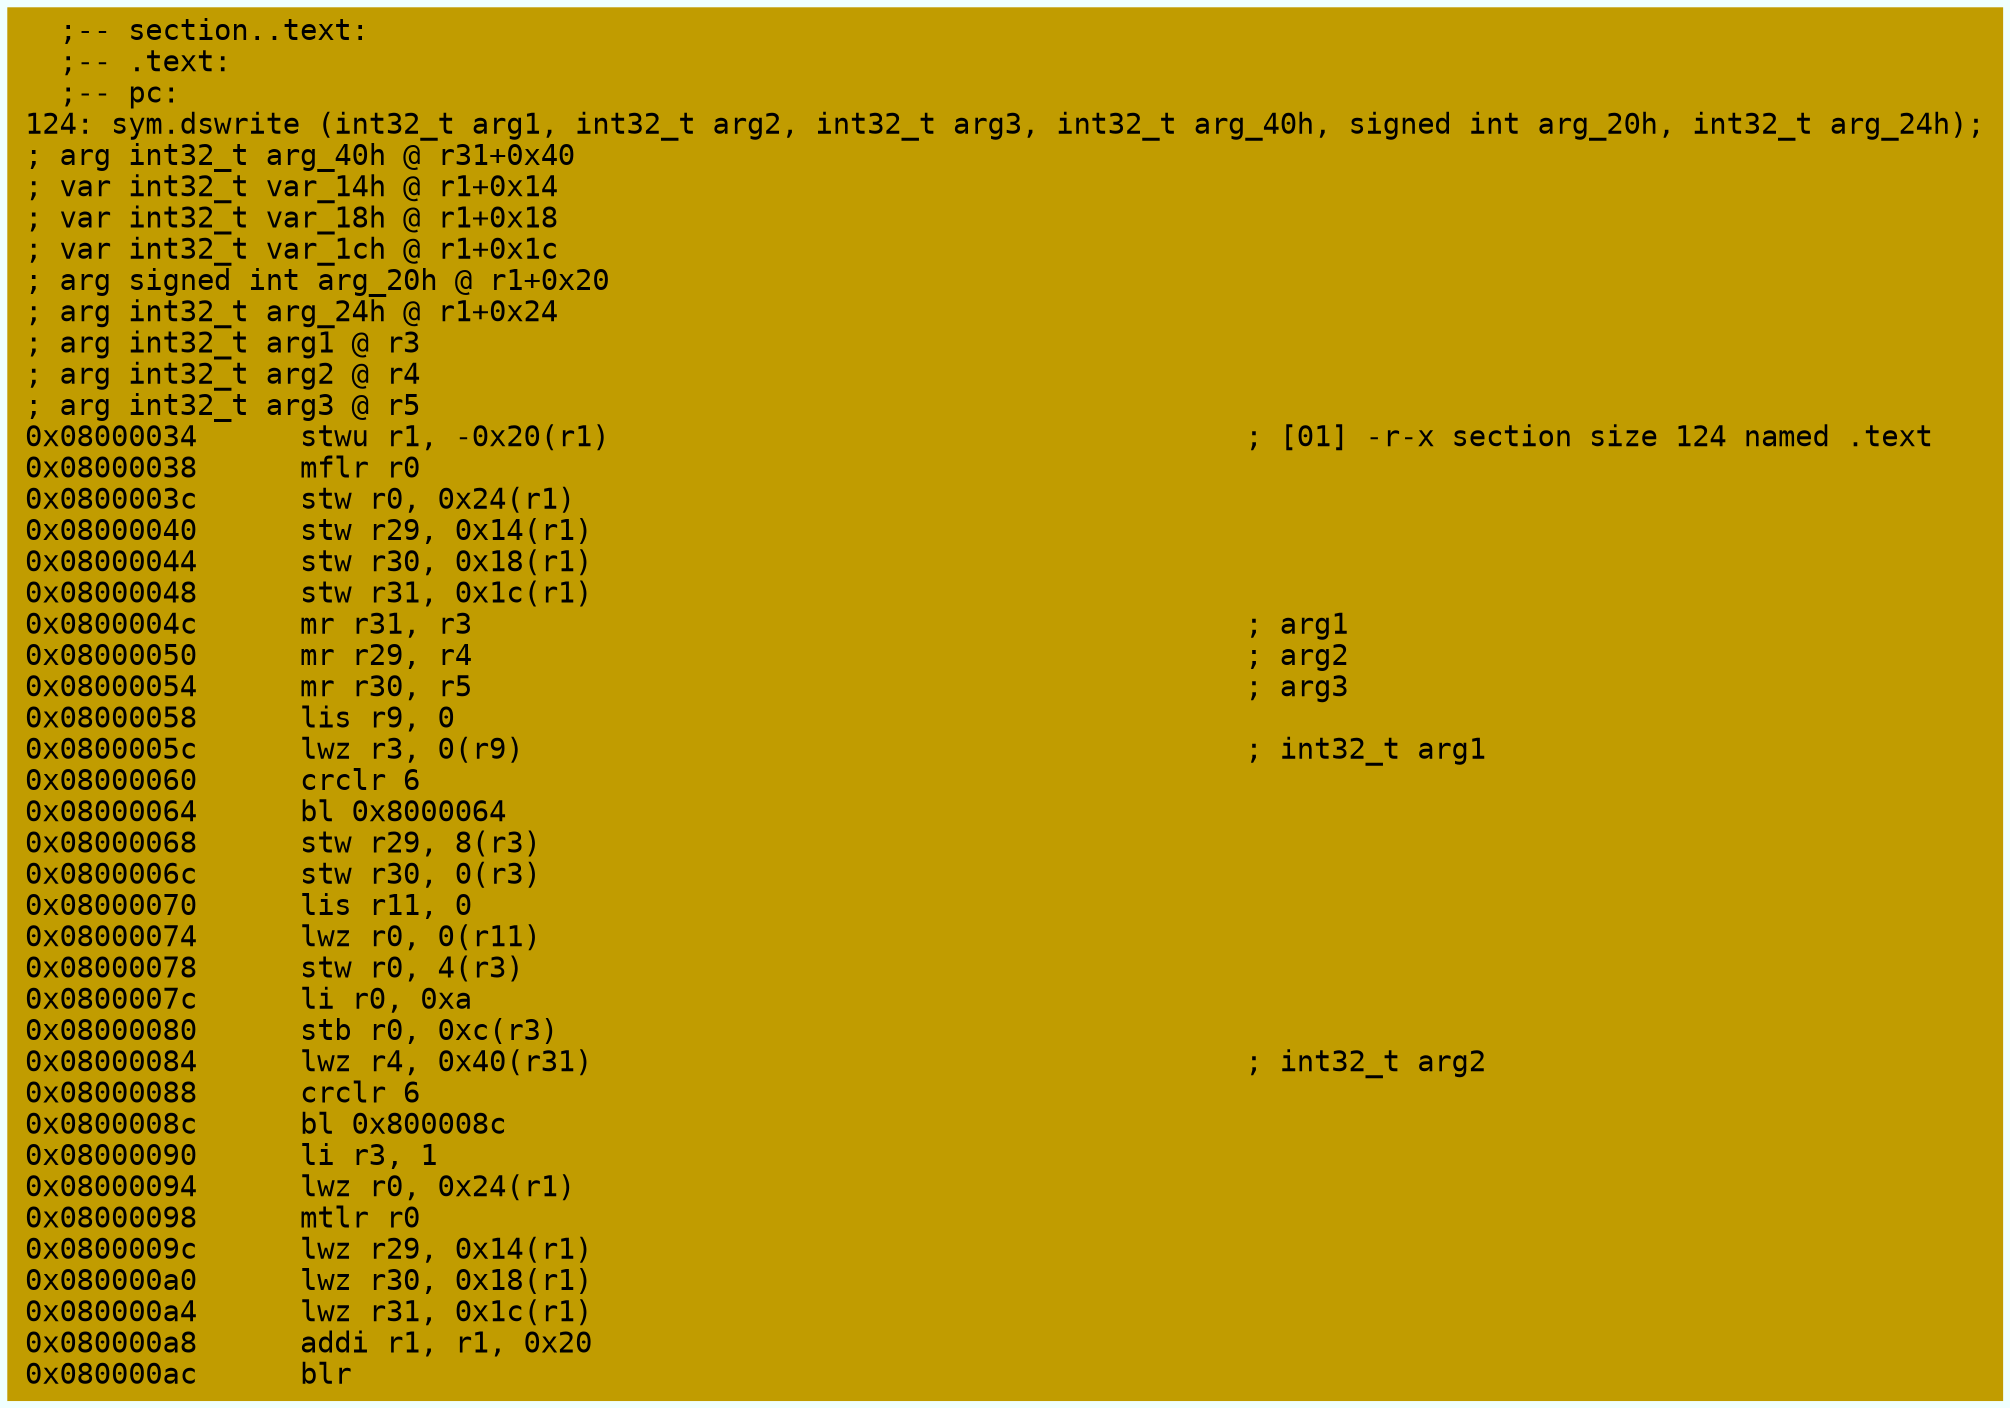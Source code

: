 digraph code {
	graph [bgcolor=azure fontsize=8 fontname="Courier" splines="ortho"];
	node [fillcolor=gray style=filled shape=box];
	edge [arrowhead="normal"];
	"0x08000034" [URL="sym.dswrite/0x08000034", fillcolor="#c19c00",color="#c19c00", fontname="Courier",label="  ;-- section..text:\l  ;-- .text:\l  ;-- pc:\l124: sym.dswrite (int32_t arg1, int32_t arg2, int32_t arg3, int32_t arg_40h, signed int arg_20h, int32_t arg_24h);\l; arg int32_t arg_40h @ r31+0x40\l; var int32_t var_14h @ r1+0x14\l; var int32_t var_18h @ r1+0x18\l; var int32_t var_1ch @ r1+0x1c\l; arg signed int arg_20h @ r1+0x20\l; arg int32_t arg_24h @ r1+0x24\l; arg int32_t arg1 @ r3\l; arg int32_t arg2 @ r4\l; arg int32_t arg3 @ r5\l0x08000034      stwu r1, -0x20(r1)                                     ; [01] -r-x section size 124 named .text\l0x08000038      mflr r0\l0x0800003c      stw r0, 0x24(r1)\l0x08000040      stw r29, 0x14(r1)\l0x08000044      stw r30, 0x18(r1)\l0x08000048      stw r31, 0x1c(r1)\l0x0800004c      mr r31, r3                                             ; arg1\l0x08000050      mr r29, r4                                             ; arg2\l0x08000054      mr r30, r5                                             ; arg3\l0x08000058      lis r9, 0\l0x0800005c      lwz r3, 0(r9)                                          ; int32_t arg1\l0x08000060      crclr 6\l0x08000064      bl 0x8000064\l0x08000068      stw r29, 8(r3)\l0x0800006c      stw r30, 0(r3)\l0x08000070      lis r11, 0\l0x08000074      lwz r0, 0(r11)\l0x08000078      stw r0, 4(r3)\l0x0800007c      li r0, 0xa\l0x08000080      stb r0, 0xc(r3)\l0x08000084      lwz r4, 0x40(r31)                                      ; int32_t arg2\l0x08000088      crclr 6\l0x0800008c      bl 0x800008c\l0x08000090      li r3, 1\l0x08000094      lwz r0, 0x24(r1)\l0x08000098      mtlr r0\l0x0800009c      lwz r29, 0x14(r1)\l0x080000a0      lwz r30, 0x18(r1)\l0x080000a4      lwz r31, 0x1c(r1)\l0x080000a8      addi r1, r1, 0x20\l0x080000ac      blr\l"]
}

